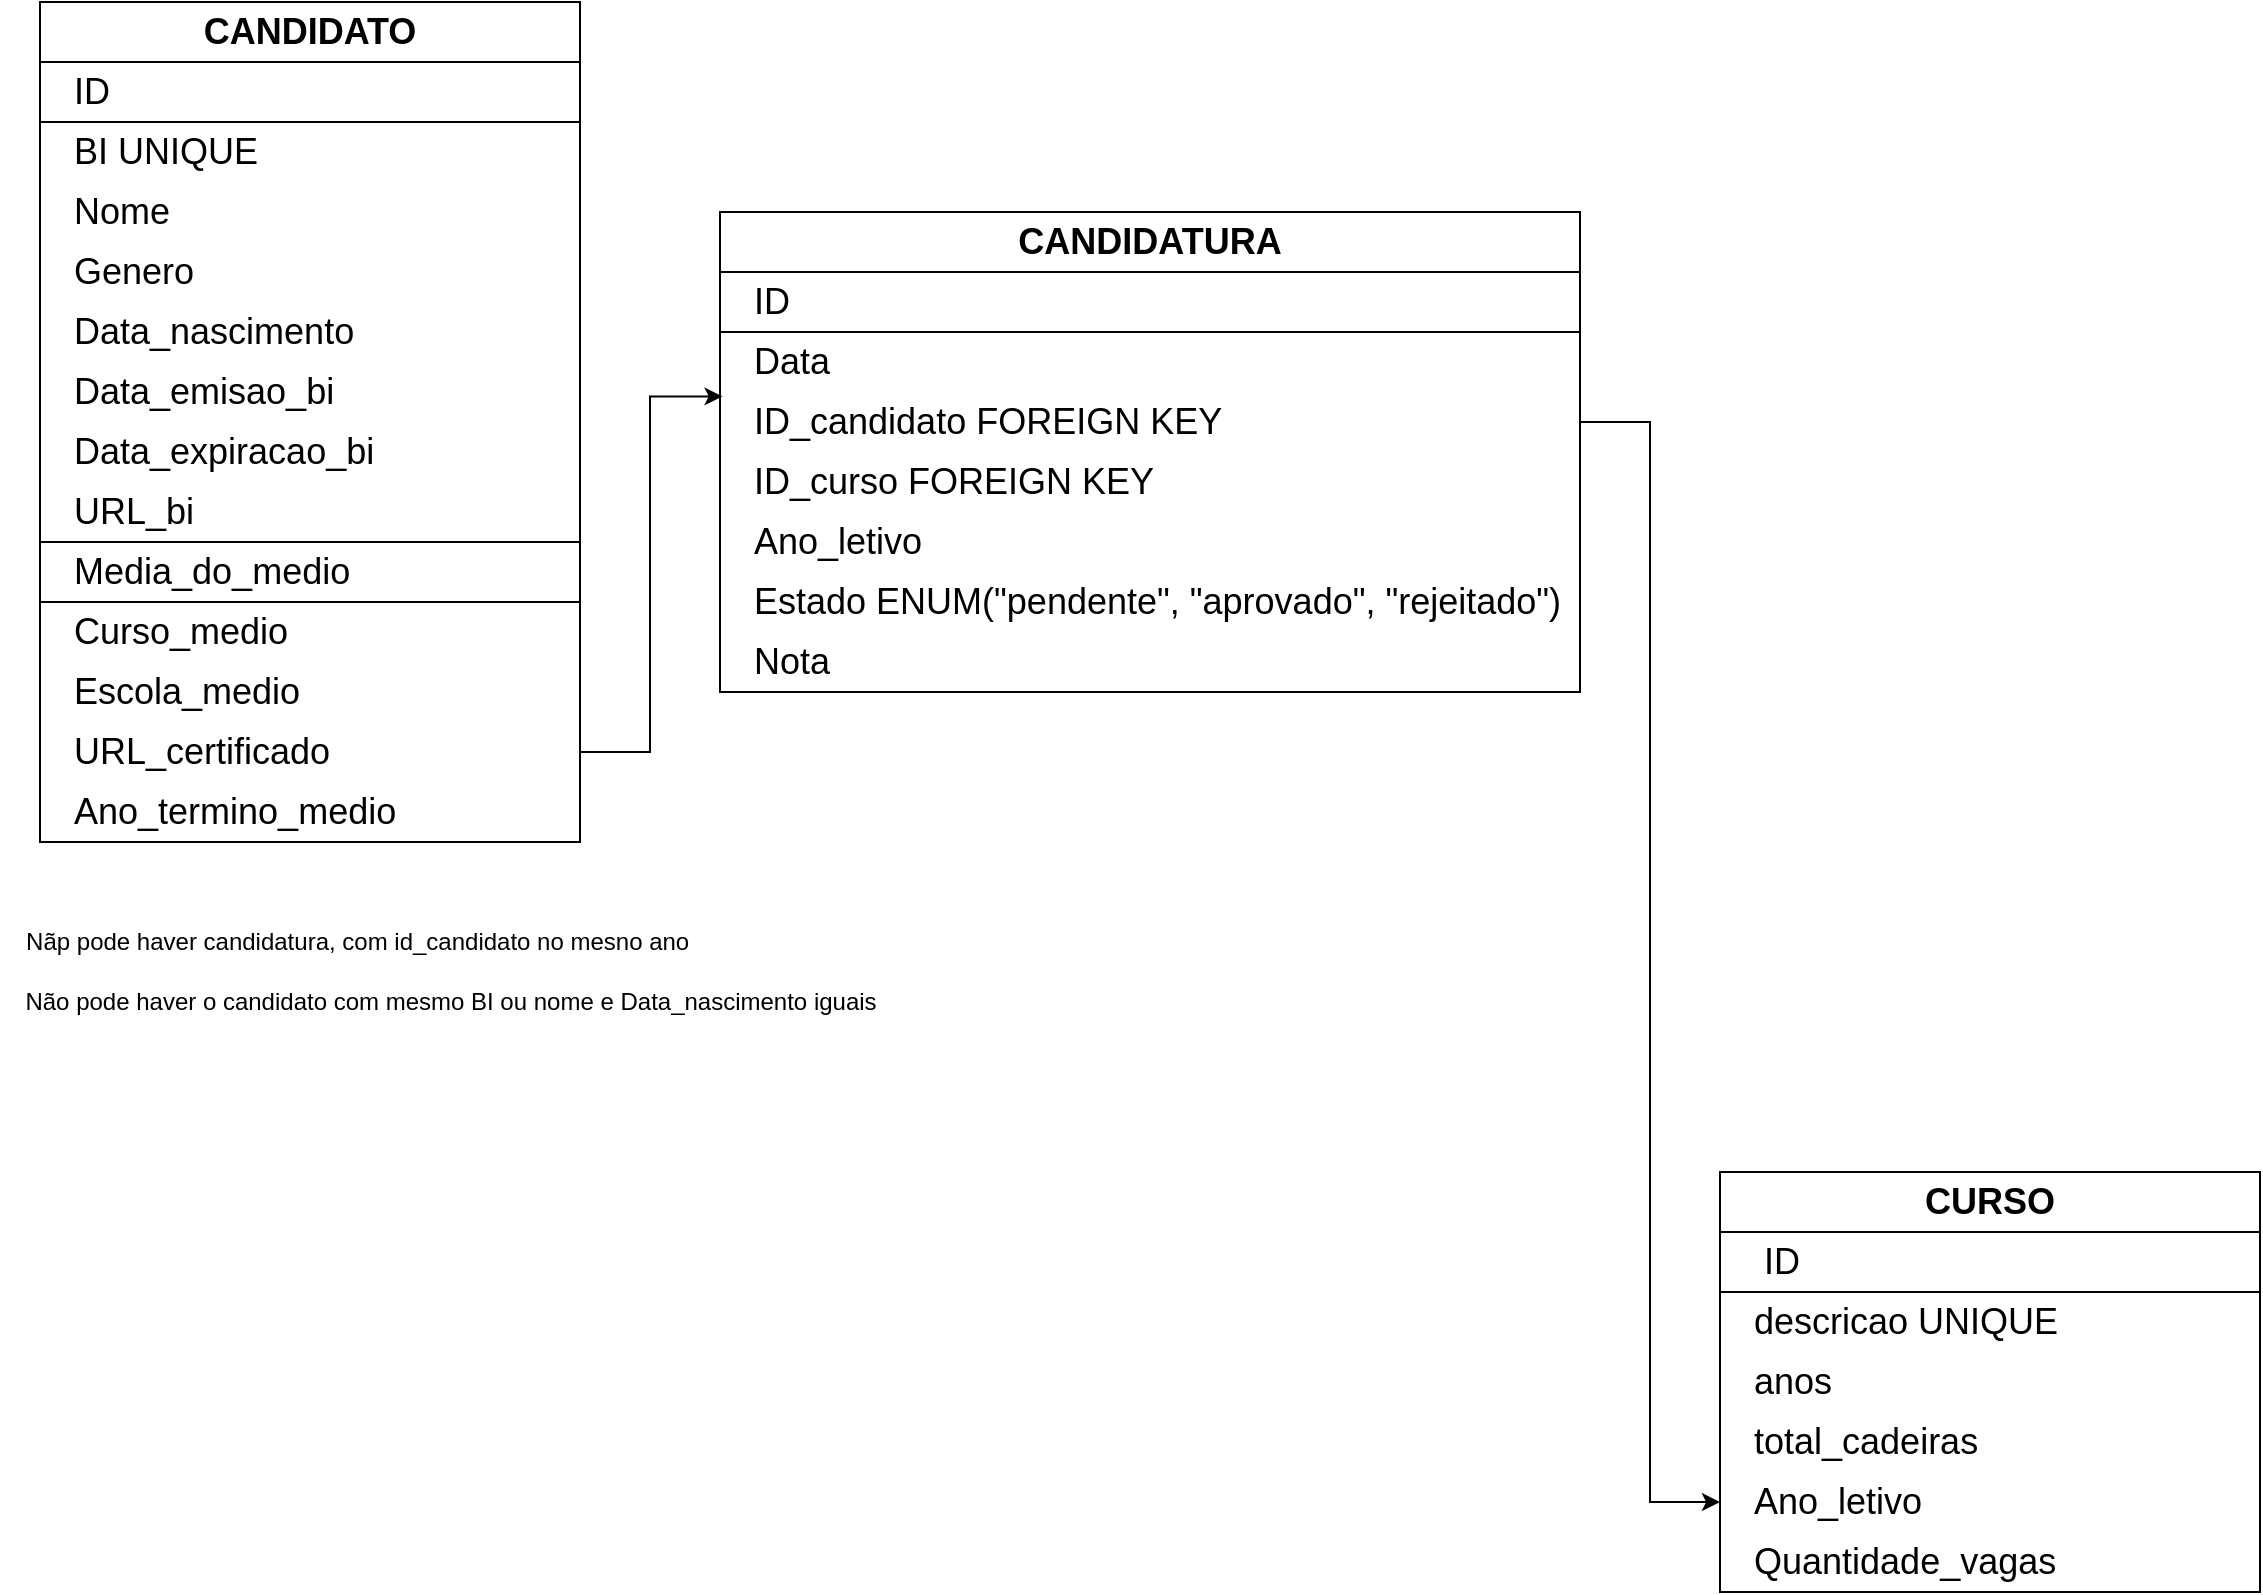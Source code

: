<mxfile version="22.0.2" type="device">
  <diagram id="R2lEEEUBdFMjLlhIrx00" name="Page-1">
    <mxGraphModel dx="1220" dy="764" grid="1" gridSize="10" guides="1" tooltips="1" connect="1" arrows="1" fold="1" page="1" pageScale="1" pageWidth="850" pageHeight="1100" math="0" shadow="0" extFonts="Permanent Marker^https://fonts.googleapis.com/css?family=Permanent+Marker">
      <root>
        <mxCell id="0" />
        <mxCell id="1" parent="0" />
        <mxCell id="BOA0MRGq9uILTFCzqBkd-11" value="CANDIDATO" style="swimlane;fontStyle=1;childLayout=stackLayout;horizontal=1;startSize=30;horizontalStack=0;resizeParent=1;resizeParentMax=0;resizeLast=0;collapsible=1;marginBottom=0;whiteSpace=wrap;html=1;fontSize=18;" vertex="1" parent="1">
          <mxGeometry x="70" y="195" width="270" height="420" as="geometry" />
        </mxCell>
        <mxCell id="BOA0MRGq9uILTFCzqBkd-12" value="ID" style="text;strokeColor=default;fillColor=none;align=left;verticalAlign=middle;spacingLeft=15;spacingRight=4;overflow=hidden;points=[[0,0.5],[1,0.5]];portConstraint=eastwest;rotatable=0;whiteSpace=wrap;html=1;spacing=2;fontSize=18;fontStyle=0" vertex="1" parent="BOA0MRGq9uILTFCzqBkd-11">
          <mxGeometry y="30" width="270" height="30" as="geometry" />
        </mxCell>
        <mxCell id="BOA0MRGq9uILTFCzqBkd-86" value="BI UNIQUE" style="text;strokeColor=none;fillColor=none;align=left;verticalAlign=middle;spacingLeft=15;spacingRight=4;overflow=hidden;points=[[0,0.5],[1,0.5]];portConstraint=eastwest;rotatable=0;whiteSpace=wrap;html=1;spacing=2;fontSize=18;fontStyle=0" vertex="1" parent="BOA0MRGq9uILTFCzqBkd-11">
          <mxGeometry y="60" width="270" height="30" as="geometry" />
        </mxCell>
        <mxCell id="BOA0MRGq9uILTFCzqBkd-13" value="Nome&lt;span style=&quot;white-space: pre; font-size: 18px;&quot;&gt;&#x9;&lt;/span&gt;&lt;span style=&quot;white-space: pre; font-size: 18px;&quot;&gt;&#x9;&lt;/span&gt;" style="text;strokeColor=none;fillColor=none;align=left;verticalAlign=middle;spacingLeft=15;spacingRight=4;overflow=hidden;points=[[0,0.5],[1,0.5]];portConstraint=eastwest;rotatable=0;whiteSpace=wrap;html=1;spacing=2;fontSize=18;fontStyle=0;glass=0;shadow=0;" vertex="1" parent="BOA0MRGq9uILTFCzqBkd-11">
          <mxGeometry y="90" width="270" height="30" as="geometry" />
        </mxCell>
        <mxCell id="BOA0MRGq9uILTFCzqBkd-82" value="Genero" style="text;strokeColor=none;fillColor=none;align=left;verticalAlign=middle;spacingLeft=15;spacingRight=4;overflow=hidden;points=[[0,0.5],[1,0.5]];portConstraint=eastwest;rotatable=0;whiteSpace=wrap;html=1;spacing=2;fontSize=18;fontStyle=0" vertex="1" parent="BOA0MRGq9uILTFCzqBkd-11">
          <mxGeometry y="120" width="270" height="30" as="geometry" />
        </mxCell>
        <mxCell id="BOA0MRGq9uILTFCzqBkd-14" value="Data_nascimento" style="text;strokeColor=none;fillColor=none;align=left;verticalAlign=middle;spacingLeft=15;spacingRight=4;overflow=hidden;points=[[0,0.5],[1,0.5]];portConstraint=eastwest;rotatable=0;whiteSpace=wrap;html=1;spacing=2;fontSize=18;fontStyle=0" vertex="1" parent="BOA0MRGq9uILTFCzqBkd-11">
          <mxGeometry y="150" width="270" height="30" as="geometry" />
        </mxCell>
        <mxCell id="BOA0MRGq9uILTFCzqBkd-41" value="Data_emisao_bi" style="text;strokeColor=none;fillColor=none;align=left;verticalAlign=middle;spacingLeft=15;spacingRight=4;overflow=hidden;points=[[0,0.5],[1,0.5]];portConstraint=eastwest;rotatable=0;whiteSpace=wrap;html=1;spacing=2;fontSize=18;fontStyle=0" vertex="1" parent="BOA0MRGq9uILTFCzqBkd-11">
          <mxGeometry y="180" width="270" height="30" as="geometry" />
        </mxCell>
        <mxCell id="BOA0MRGq9uILTFCzqBkd-42" value="Data_expiracao_bi" style="text;strokeColor=none;fillColor=none;align=left;verticalAlign=middle;spacingLeft=15;spacingRight=4;overflow=hidden;points=[[0,0.5],[1,0.5]];portConstraint=eastwest;rotatable=0;whiteSpace=wrap;html=1;spacing=2;fontSize=18;fontStyle=0" vertex="1" parent="BOA0MRGq9uILTFCzqBkd-11">
          <mxGeometry y="210" width="270" height="30" as="geometry" />
        </mxCell>
        <mxCell id="BOA0MRGq9uILTFCzqBkd-38" value="URL_bi" style="text;strokeColor=none;fillColor=none;align=left;verticalAlign=middle;spacingLeft=15;spacingRight=4;overflow=hidden;points=[[0,0.5],[1,0.5]];portConstraint=eastwest;rotatable=0;whiteSpace=wrap;html=1;spacing=2;fontSize=18;fontStyle=0" vertex="1" parent="BOA0MRGq9uILTFCzqBkd-11">
          <mxGeometry y="240" width="270" height="30" as="geometry" />
        </mxCell>
        <mxCell id="BOA0MRGq9uILTFCzqBkd-39" value="Media_do_medio" style="text;strokeColor=default;fillColor=none;align=left;verticalAlign=middle;spacingLeft=15;spacingRight=4;overflow=hidden;points=[[0,0.5],[1,0.5]];portConstraint=eastwest;rotatable=0;whiteSpace=wrap;html=1;spacing=2;fontSize=18;fontStyle=0" vertex="1" parent="BOA0MRGq9uILTFCzqBkd-11">
          <mxGeometry y="270" width="270" height="30" as="geometry" />
        </mxCell>
        <mxCell id="BOA0MRGq9uILTFCzqBkd-34" value="Curso_medio" style="text;strokeColor=none;fillColor=none;align=left;verticalAlign=middle;spacingLeft=15;spacingRight=4;overflow=hidden;points=[[0,0.5],[1,0.5]];portConstraint=eastwest;rotatable=0;whiteSpace=wrap;html=1;fontSize=18;fontStyle=0" vertex="1" parent="BOA0MRGq9uILTFCzqBkd-11">
          <mxGeometry y="300" width="270" height="30" as="geometry" />
        </mxCell>
        <mxCell id="BOA0MRGq9uILTFCzqBkd-40" value="Escola_medio" style="text;strokeColor=none;fillColor=none;align=left;verticalAlign=middle;spacingLeft=15;spacingRight=4;overflow=hidden;points=[[0,0.5],[1,0.5]];portConstraint=eastwest;rotatable=0;whiteSpace=wrap;html=1;spacing=2;fontSize=18;fontStyle=0" vertex="1" parent="BOA0MRGq9uILTFCzqBkd-11">
          <mxGeometry y="330" width="270" height="30" as="geometry" />
        </mxCell>
        <mxCell id="BOA0MRGq9uILTFCzqBkd-37" value="URL_certificado&lt;br style=&quot;font-size: 18px;&quot;&gt;" style="text;strokeColor=none;fillColor=none;align=left;verticalAlign=middle;spacingLeft=15;spacingRight=4;overflow=hidden;points=[[0,0.5],[1,0.5]];portConstraint=eastwest;rotatable=0;whiteSpace=wrap;html=1;spacing=2;fontSize=18;fontStyle=0" vertex="1" parent="BOA0MRGq9uILTFCzqBkd-11">
          <mxGeometry y="360" width="270" height="30" as="geometry" />
        </mxCell>
        <mxCell id="BOA0MRGq9uILTFCzqBkd-43" value="Ano_termino_medio" style="text;strokeColor=none;fillColor=none;align=left;verticalAlign=middle;spacingLeft=15;spacingRight=4;overflow=hidden;points=[[0,0.5],[1,0.5]];portConstraint=eastwest;rotatable=0;whiteSpace=wrap;html=1;spacing=2;fontSize=18;fontStyle=0" vertex="1" parent="BOA0MRGq9uILTFCzqBkd-11">
          <mxGeometry y="390" width="270" height="30" as="geometry" />
        </mxCell>
        <mxCell id="BOA0MRGq9uILTFCzqBkd-56" value="CANDIDATURA" style="swimlane;fontStyle=1;childLayout=stackLayout;horizontal=1;startSize=30;horizontalStack=0;resizeParent=1;resizeParentMax=0;resizeLast=0;collapsible=1;marginBottom=0;whiteSpace=wrap;html=1;fontSize=18;" vertex="1" parent="1">
          <mxGeometry x="410" y="300" width="430" height="240" as="geometry" />
        </mxCell>
        <mxCell id="BOA0MRGq9uILTFCzqBkd-57" value="ID" style="text;strokeColor=default;fillColor=none;align=left;verticalAlign=middle;spacingLeft=15;spacingRight=4;overflow=hidden;points=[[0,0.5],[1,0.5]];portConstraint=eastwest;rotatable=0;whiteSpace=wrap;html=1;spacing=2;fontSize=18;fontStyle=0" vertex="1" parent="BOA0MRGq9uILTFCzqBkd-56">
          <mxGeometry y="30" width="430" height="30" as="geometry" />
        </mxCell>
        <mxCell id="BOA0MRGq9uILTFCzqBkd-58" value="Data&lt;span style=&quot;white-space: pre;&quot;&gt;&#x9;&lt;/span&gt;" style="text;strokeColor=none;fillColor=none;align=left;verticalAlign=middle;spacingLeft=15;spacingRight=4;overflow=hidden;points=[[0,0.5],[1,0.5]];portConstraint=eastwest;rotatable=0;whiteSpace=wrap;html=1;spacing=2;fontSize=18;fontStyle=0" vertex="1" parent="BOA0MRGq9uILTFCzqBkd-56">
          <mxGeometry y="60" width="430" height="30" as="geometry" />
        </mxCell>
        <mxCell id="BOA0MRGq9uILTFCzqBkd-59" value="ID_candidato FOREIGN KEY" style="text;strokeColor=none;fillColor=none;align=left;verticalAlign=middle;spacingLeft=15;spacingRight=4;overflow=hidden;points=[[0,0.5],[1,0.5]];portConstraint=eastwest;rotatable=0;whiteSpace=wrap;html=1;spacing=2;fontSize=18;fontStyle=0" vertex="1" parent="BOA0MRGq9uILTFCzqBkd-56">
          <mxGeometry y="90" width="430" height="30" as="geometry" />
        </mxCell>
        <mxCell id="BOA0MRGq9uILTFCzqBkd-60" value="ID_curso FOREIGN KEY" style="text;strokeColor=none;fillColor=none;align=left;verticalAlign=middle;spacingLeft=15;spacingRight=4;overflow=hidden;points=[[0,0.5],[1,0.5]];portConstraint=eastwest;rotatable=0;whiteSpace=wrap;html=1;fontSize=18;fontStyle=0" vertex="1" parent="BOA0MRGq9uILTFCzqBkd-56">
          <mxGeometry y="120" width="430" height="30" as="geometry" />
        </mxCell>
        <mxCell id="BOA0MRGq9uILTFCzqBkd-61" value="Ano_letivo" style="text;strokeColor=none;fillColor=none;align=left;verticalAlign=middle;spacingLeft=15;spacingRight=4;overflow=hidden;points=[[0,0.5],[1,0.5]];portConstraint=eastwest;rotatable=0;whiteSpace=wrap;html=1;spacing=2;fontSize=18;fontStyle=0" vertex="1" parent="BOA0MRGq9uILTFCzqBkd-56">
          <mxGeometry y="150" width="430" height="30" as="geometry" />
        </mxCell>
        <mxCell id="BOA0MRGq9uILTFCzqBkd-81" value="Estado ENUM(&quot;pendente&quot;, &quot;aprovado&quot;, &quot;rejeitado&quot;)" style="text;strokeColor=none;fillColor=none;align=left;verticalAlign=middle;spacingLeft=15;spacingRight=4;overflow=hidden;points=[[0,0.5],[1,0.5]];portConstraint=eastwest;rotatable=0;whiteSpace=wrap;html=1;spacing=2;fontSize=18;fontStyle=0" vertex="1" parent="BOA0MRGq9uILTFCzqBkd-56">
          <mxGeometry y="180" width="430" height="30" as="geometry" />
        </mxCell>
        <mxCell id="BOA0MRGq9uILTFCzqBkd-89" value="Nota" style="text;strokeColor=none;fillColor=none;align=left;verticalAlign=middle;spacingLeft=15;spacingRight=4;overflow=hidden;points=[[0,0.5],[1,0.5]];portConstraint=eastwest;rotatable=0;whiteSpace=wrap;html=1;spacing=2;fontSize=18;fontStyle=0" vertex="1" parent="BOA0MRGq9uILTFCzqBkd-56">
          <mxGeometry y="210" width="430" height="30" as="geometry" />
        </mxCell>
        <mxCell id="BOA0MRGq9uILTFCzqBkd-68" value="CURSO" style="swimlane;fontStyle=1;childLayout=stackLayout;horizontal=1;startSize=30;horizontalStack=0;resizeParent=1;resizeParentMax=0;resizeLast=0;collapsible=1;marginBottom=0;whiteSpace=wrap;html=1;fontSize=18;" vertex="1" parent="1">
          <mxGeometry x="910" y="780" width="270" height="210" as="geometry" />
        </mxCell>
        <mxCell id="BOA0MRGq9uILTFCzqBkd-69" value="&amp;nbsp;ID" style="text;strokeColor=default;fillColor=none;align=left;verticalAlign=middle;spacingLeft=15;spacingRight=4;overflow=hidden;points=[[0,0.5],[1,0.5]];portConstraint=eastwest;rotatable=0;whiteSpace=wrap;html=1;spacing=2;fontSize=18;fontStyle=0" vertex="1" parent="BOA0MRGq9uILTFCzqBkd-68">
          <mxGeometry y="30" width="270" height="30" as="geometry" />
        </mxCell>
        <mxCell id="BOA0MRGq9uILTFCzqBkd-70" value="descricao UNIQUE" style="text;strokeColor=none;fillColor=none;align=left;verticalAlign=middle;spacingLeft=15;spacingRight=4;overflow=hidden;points=[[0,0.5],[1,0.5]];portConstraint=eastwest;rotatable=0;whiteSpace=wrap;html=1;spacing=2;fontSize=18;fontStyle=0" vertex="1" parent="BOA0MRGq9uILTFCzqBkd-68">
          <mxGeometry y="60" width="270" height="30" as="geometry" />
        </mxCell>
        <mxCell id="BOA0MRGq9uILTFCzqBkd-71" value="anos" style="text;strokeColor=none;fillColor=none;align=left;verticalAlign=middle;spacingLeft=15;spacingRight=4;overflow=hidden;points=[[0,0.5],[1,0.5]];portConstraint=eastwest;rotatable=0;whiteSpace=wrap;html=1;spacing=2;fontSize=18;fontStyle=0" vertex="1" parent="BOA0MRGq9uILTFCzqBkd-68">
          <mxGeometry y="90" width="270" height="30" as="geometry" />
        </mxCell>
        <mxCell id="BOA0MRGq9uILTFCzqBkd-72" value="total_cadeiras" style="text;strokeColor=none;fillColor=none;align=left;verticalAlign=middle;spacingLeft=15;spacingRight=4;overflow=hidden;points=[[0,0.5],[1,0.5]];portConstraint=eastwest;rotatable=0;whiteSpace=wrap;html=1;fontSize=18;fontStyle=0" vertex="1" parent="BOA0MRGq9uILTFCzqBkd-68">
          <mxGeometry y="120" width="270" height="30" as="geometry" />
        </mxCell>
        <mxCell id="BOA0MRGq9uILTFCzqBkd-73" value="Ano_letivo" style="text;strokeColor=none;fillColor=none;align=left;verticalAlign=middle;spacingLeft=15;spacingRight=4;overflow=hidden;points=[[0,0.5],[1,0.5]];portConstraint=eastwest;rotatable=0;whiteSpace=wrap;html=1;spacing=2;fontSize=18;fontStyle=0" vertex="1" parent="BOA0MRGq9uILTFCzqBkd-68">
          <mxGeometry y="150" width="270" height="30" as="geometry" />
        </mxCell>
        <mxCell id="BOA0MRGq9uILTFCzqBkd-74" value="Quantidade_vagas" style="text;strokeColor=none;fillColor=none;align=left;verticalAlign=middle;spacingLeft=15;spacingRight=4;overflow=hidden;points=[[0,0.5],[1,0.5]];portConstraint=eastwest;rotatable=0;whiteSpace=wrap;html=1;spacing=2;fontSize=18;fontStyle=0" vertex="1" parent="BOA0MRGq9uILTFCzqBkd-68">
          <mxGeometry y="180" width="270" height="30" as="geometry" />
        </mxCell>
        <mxCell id="BOA0MRGq9uILTFCzqBkd-79" value="" style="edgeStyle=orthogonalEdgeStyle;rounded=0;orthogonalLoop=1;jettySize=auto;html=1;entryX=0.003;entryY=0.073;entryDx=0;entryDy=0;entryPerimeter=0;" edge="1" parent="1" source="BOA0MRGq9uILTFCzqBkd-37" target="BOA0MRGq9uILTFCzqBkd-59">
          <mxGeometry relative="1" as="geometry" />
        </mxCell>
        <mxCell id="BOA0MRGq9uILTFCzqBkd-80" value="" style="edgeStyle=orthogonalEdgeStyle;rounded=0;orthogonalLoop=1;jettySize=auto;html=1;" edge="1" parent="1" source="BOA0MRGq9uILTFCzqBkd-59" target="BOA0MRGq9uILTFCzqBkd-73">
          <mxGeometry relative="1" as="geometry" />
        </mxCell>
        <mxCell id="BOA0MRGq9uILTFCzqBkd-84" value="Nãp pode haver candidatura, com id_candidato no mesno ano&amp;nbsp;" style="text;html=1;align=center;verticalAlign=middle;resizable=0;points=[];autosize=1;strokeColor=none;fillColor=none;" vertex="1" parent="1">
          <mxGeometry x="50" y="650" width="360" height="30" as="geometry" />
        </mxCell>
        <mxCell id="BOA0MRGq9uILTFCzqBkd-85" value="Não pode haver o candidato com mesmo BI ou nome e Data_nascimento iguais" style="text;html=1;align=center;verticalAlign=middle;resizable=0;points=[];autosize=1;strokeColor=none;fillColor=none;" vertex="1" parent="1">
          <mxGeometry x="50" y="680" width="450" height="30" as="geometry" />
        </mxCell>
      </root>
    </mxGraphModel>
  </diagram>
</mxfile>
